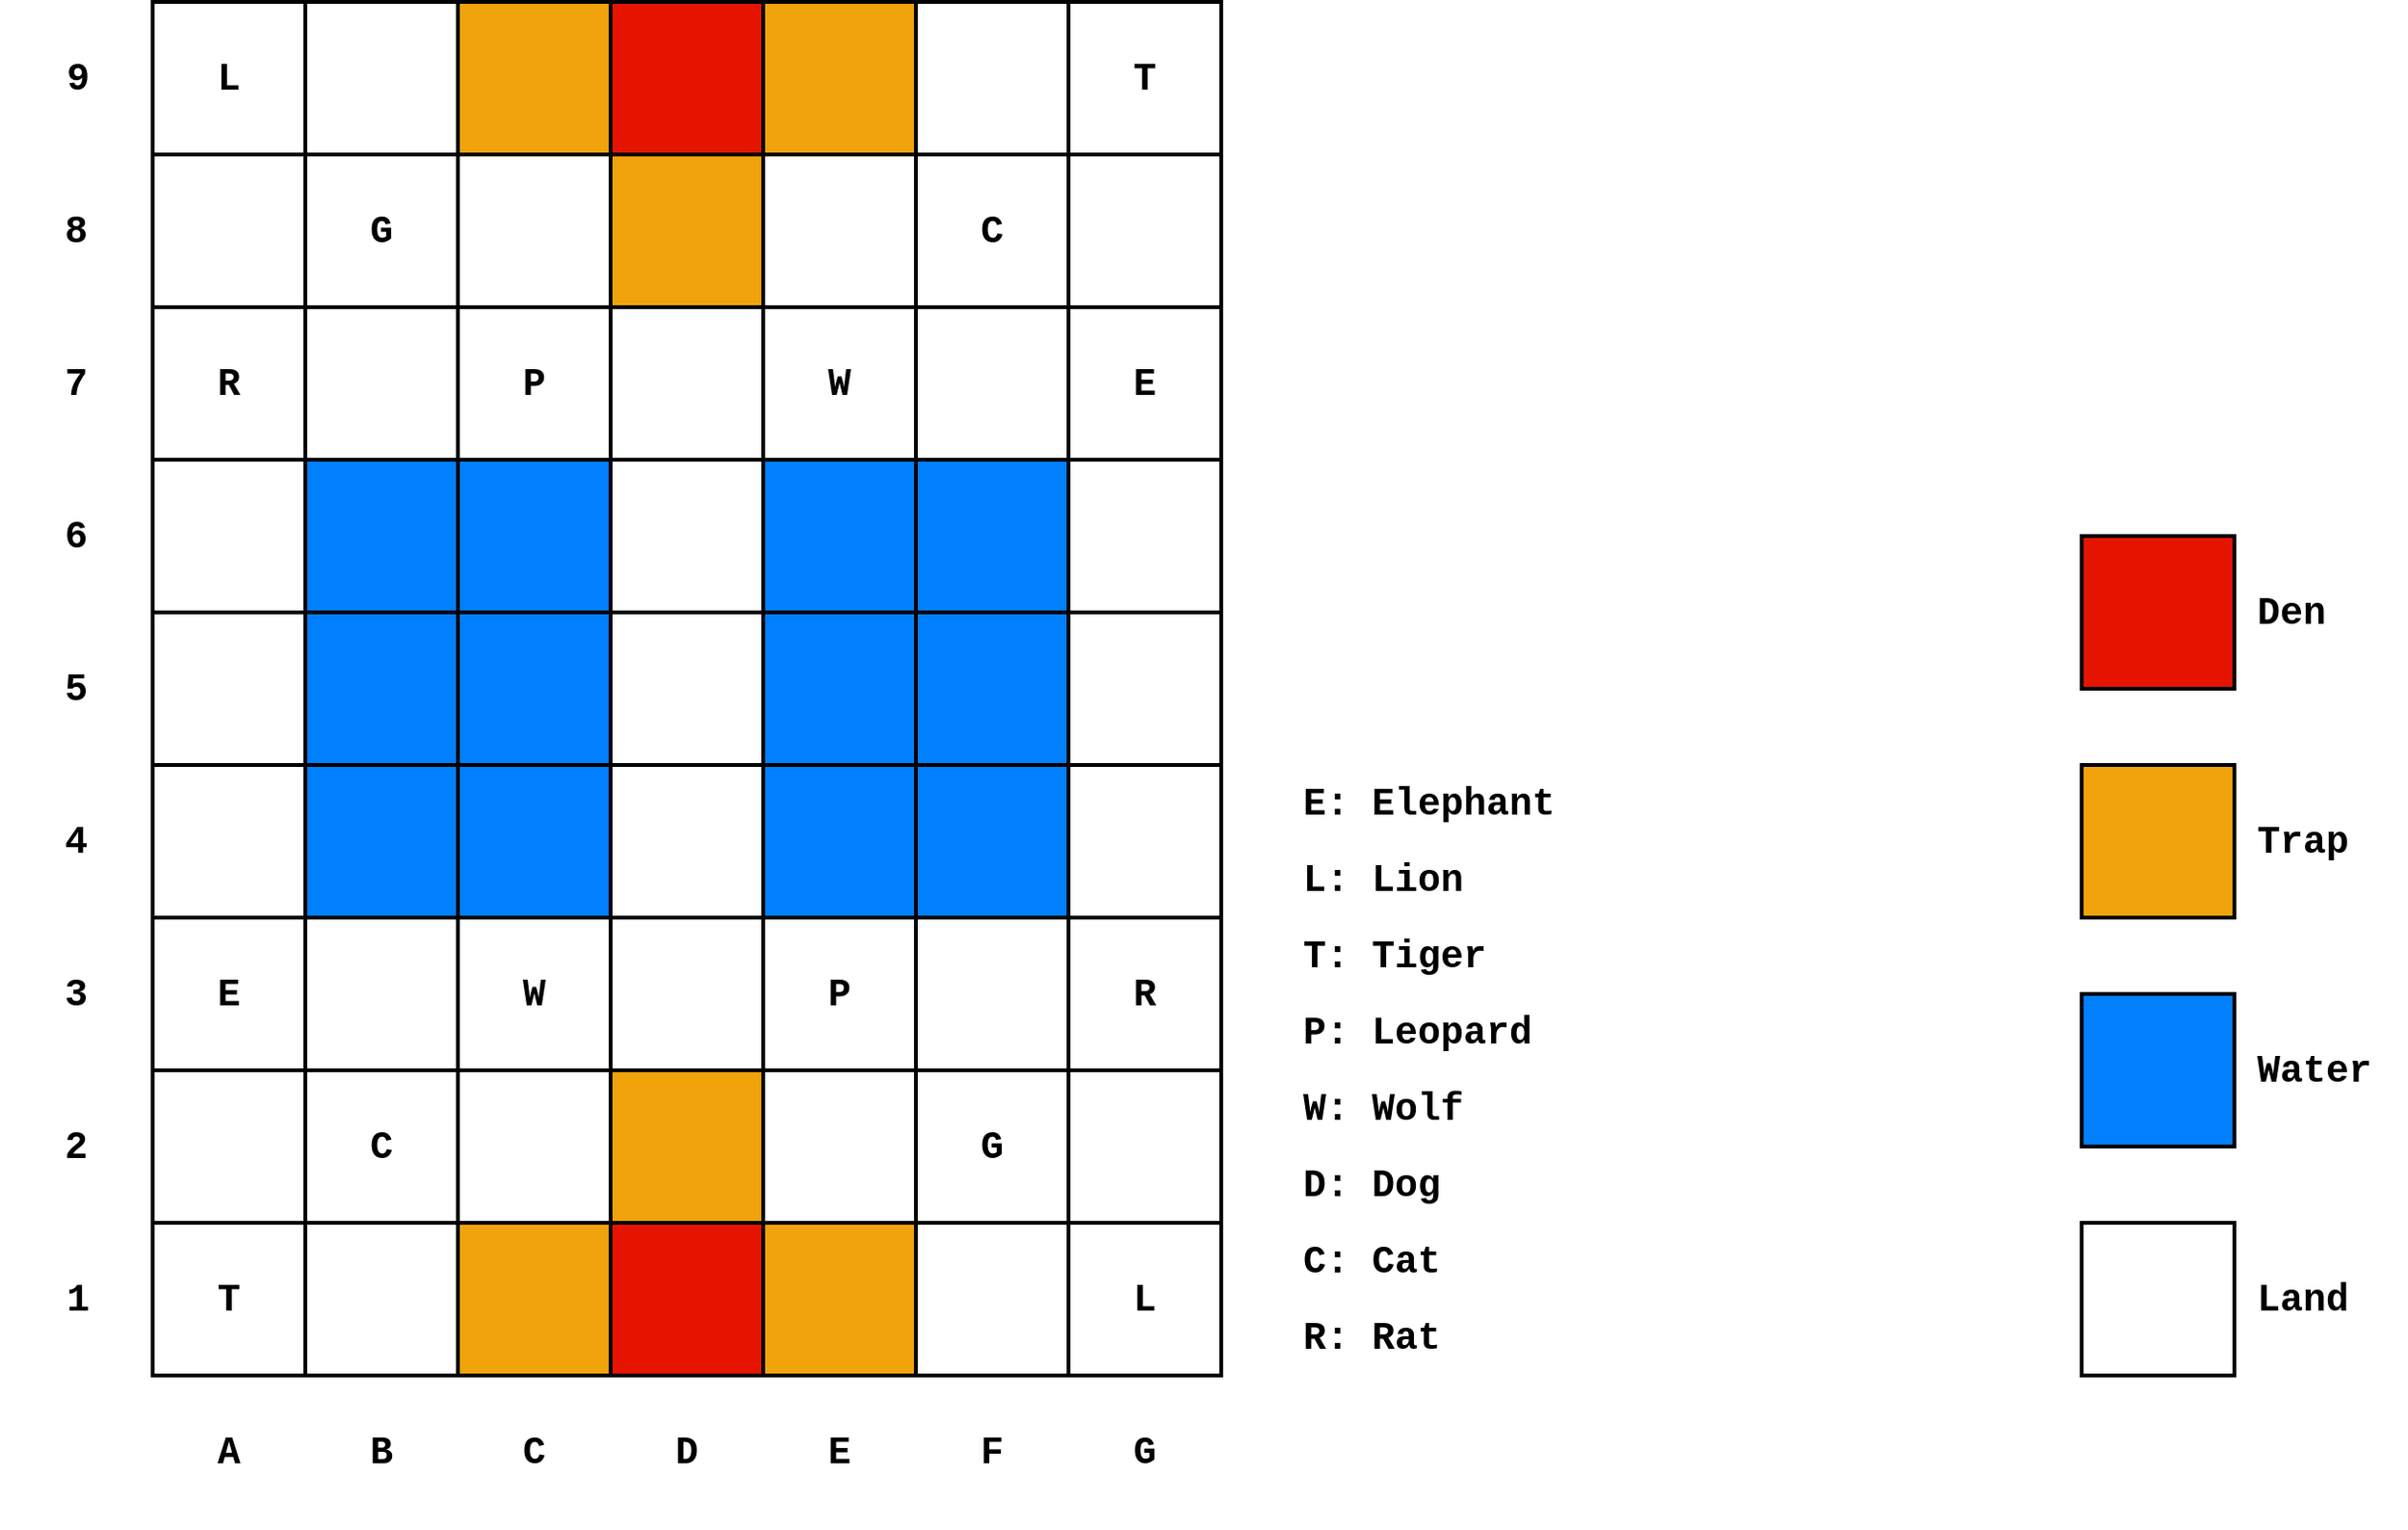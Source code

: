 <mxfile>
    <diagram id="78_1PcfHM3q_1J_BaUjy" name="Page-1">
        <mxGraphModel dx="1586" dy="831" grid="0" gridSize="10" guides="1" tooltips="1" connect="1" arrows="1" fold="1" page="0" pageScale="1" pageWidth="827" pageHeight="1169" math="0" shadow="0">
            <root>
                <mxCell id="0"/>
                <mxCell id="1" parent="0"/>
                <mxCell id="65" value="" style="group;fontFamily=Courier New;fontSize=20;fontStyle=1" vertex="1" connectable="0" parent="1">
                    <mxGeometry x="79" y="80" width="560" height="720" as="geometry"/>
                </mxCell>
                <mxCell id="2" value="L" style="whiteSpace=wrap;html=1;aspect=fixed;strokeWidth=2;fontFamily=Courier New;fontSize=20;fontStyle=1" vertex="1" parent="65">
                    <mxGeometry width="80" height="80" as="geometry"/>
                </mxCell>
                <mxCell id="3" value="" style="whiteSpace=wrap;html=1;aspect=fixed;strokeWidth=2;fontFamily=Courier New;fontSize=20;fontStyle=1" vertex="1" parent="65">
                    <mxGeometry x="80" width="80" height="80" as="geometry"/>
                </mxCell>
                <mxCell id="4" value="" style="whiteSpace=wrap;html=1;aspect=fixed;strokeWidth=2;fillColor=#F0A30A;fontFamily=Courier New;fontSize=20;fontStyle=1" vertex="1" parent="65">
                    <mxGeometry x="160" width="80" height="80" as="geometry"/>
                </mxCell>
                <mxCell id="5" value="" style="whiteSpace=wrap;html=1;aspect=fixed;strokeWidth=2;fillColor=#e51400;fontColor=#ffffff;strokeColor=#000000;fontFamily=Courier New;fontSize=20;fontStyle=1" vertex="1" parent="65">
                    <mxGeometry x="240" width="80" height="80" as="geometry"/>
                </mxCell>
                <mxCell id="6" value="" style="whiteSpace=wrap;html=1;aspect=fixed;strokeWidth=2;fillColor=#F0A30A;fontFamily=Courier New;fontSize=20;fontStyle=1" vertex="1" parent="65">
                    <mxGeometry x="320" width="80" height="80" as="geometry"/>
                </mxCell>
                <mxCell id="7" value="" style="whiteSpace=wrap;html=1;aspect=fixed;strokeWidth=2;fontFamily=Courier New;fontSize=20;fontStyle=1" vertex="1" parent="65">
                    <mxGeometry x="400" width="80" height="80" as="geometry"/>
                </mxCell>
                <mxCell id="8" value="T" style="whiteSpace=wrap;html=1;aspect=fixed;strokeWidth=2;fontFamily=Courier New;fontSize=20;fontStyle=1" vertex="1" parent="65">
                    <mxGeometry x="480" width="80" height="80" as="geometry"/>
                </mxCell>
                <mxCell id="9" value="" style="whiteSpace=wrap;html=1;aspect=fixed;strokeWidth=2;fontFamily=Courier New;fontSize=20;fontStyle=1" vertex="1" parent="65">
                    <mxGeometry y="80" width="80" height="80" as="geometry"/>
                </mxCell>
                <mxCell id="10" value="G" style="whiteSpace=wrap;html=1;aspect=fixed;strokeWidth=2;fontFamily=Courier New;fontSize=20;fontStyle=1" vertex="1" parent="65">
                    <mxGeometry x="80" y="80" width="80" height="80" as="geometry"/>
                </mxCell>
                <mxCell id="11" value="" style="whiteSpace=wrap;html=1;aspect=fixed;strokeWidth=2;fontFamily=Courier New;fontSize=20;fontStyle=1" vertex="1" parent="65">
                    <mxGeometry x="160" y="80" width="80" height="80" as="geometry"/>
                </mxCell>
                <mxCell id="12" value="" style="whiteSpace=wrap;html=1;aspect=fixed;strokeWidth=2;fillColor=#F0A30A;fontFamily=Courier New;fontSize=20;fontStyle=1" vertex="1" parent="65">
                    <mxGeometry x="240" y="80" width="80" height="80" as="geometry"/>
                </mxCell>
                <mxCell id="13" value="" style="whiteSpace=wrap;html=1;aspect=fixed;strokeWidth=2;fontFamily=Courier New;fontSize=20;fontStyle=1" vertex="1" parent="65">
                    <mxGeometry x="320" y="80" width="80" height="80" as="geometry"/>
                </mxCell>
                <mxCell id="14" value="C" style="whiteSpace=wrap;html=1;aspect=fixed;strokeWidth=2;fontFamily=Courier New;fontSize=20;fontStyle=1" vertex="1" parent="65">
                    <mxGeometry x="400" y="80" width="80" height="80" as="geometry"/>
                </mxCell>
                <mxCell id="15" value="" style="whiteSpace=wrap;html=1;aspect=fixed;strokeWidth=2;fontFamily=Courier New;fontSize=20;fontStyle=1" vertex="1" parent="65">
                    <mxGeometry x="480" y="80" width="80" height="80" as="geometry"/>
                </mxCell>
                <mxCell id="16" value="R" style="whiteSpace=wrap;html=1;aspect=fixed;strokeWidth=2;fontFamily=Courier New;fontSize=20;fontStyle=1" vertex="1" parent="65">
                    <mxGeometry y="160" width="80" height="80" as="geometry"/>
                </mxCell>
                <mxCell id="17" value="" style="whiteSpace=wrap;html=1;aspect=fixed;strokeWidth=2;fontFamily=Courier New;fontSize=20;fontStyle=1" vertex="1" parent="65">
                    <mxGeometry x="80" y="160" width="80" height="80" as="geometry"/>
                </mxCell>
                <mxCell id="18" value="P" style="whiteSpace=wrap;html=1;aspect=fixed;strokeWidth=2;fontFamily=Courier New;fontSize=20;fontStyle=1" vertex="1" parent="65">
                    <mxGeometry x="160" y="160" width="80" height="80" as="geometry"/>
                </mxCell>
                <mxCell id="19" value="" style="whiteSpace=wrap;html=1;aspect=fixed;strokeWidth=2;fontFamily=Courier New;fontSize=20;fontStyle=1" vertex="1" parent="65">
                    <mxGeometry x="240" y="160" width="80" height="80" as="geometry"/>
                </mxCell>
                <mxCell id="20" value="W" style="whiteSpace=wrap;html=1;aspect=fixed;strokeWidth=2;fontFamily=Courier New;fontSize=20;fontStyle=1" vertex="1" parent="65">
                    <mxGeometry x="320" y="160" width="80" height="80" as="geometry"/>
                </mxCell>
                <mxCell id="21" value="" style="whiteSpace=wrap;html=1;aspect=fixed;strokeWidth=2;fontFamily=Courier New;fontSize=20;fontStyle=1" vertex="1" parent="65">
                    <mxGeometry x="400" y="160" width="80" height="80" as="geometry"/>
                </mxCell>
                <mxCell id="22" value="E" style="whiteSpace=wrap;html=1;aspect=fixed;strokeWidth=2;fontFamily=Courier New;fontSize=20;fontStyle=1" vertex="1" parent="65">
                    <mxGeometry x="480" y="160" width="80" height="80" as="geometry"/>
                </mxCell>
                <mxCell id="23" value="" style="whiteSpace=wrap;html=1;aspect=fixed;strokeWidth=2;fontFamily=Courier New;fontSize=20;fontStyle=1" vertex="1" parent="65">
                    <mxGeometry y="240" width="80" height="80" as="geometry"/>
                </mxCell>
                <mxCell id="24" value="" style="whiteSpace=wrap;html=1;aspect=fixed;strokeWidth=2;fillColor=#007FFF;fontFamily=Courier New;fontSize=20;fontStyle=1" vertex="1" parent="65">
                    <mxGeometry x="80" y="240" width="80" height="80" as="geometry"/>
                </mxCell>
                <mxCell id="25" value="" style="whiteSpace=wrap;html=1;aspect=fixed;strokeWidth=2;fillColor=#007FFF;fontFamily=Courier New;fontSize=20;fontStyle=1" vertex="1" parent="65">
                    <mxGeometry x="160" y="240" width="80" height="80" as="geometry"/>
                </mxCell>
                <mxCell id="26" value="" style="whiteSpace=wrap;html=1;aspect=fixed;strokeWidth=2;fontFamily=Courier New;fontSize=20;fontStyle=1" vertex="1" parent="65">
                    <mxGeometry x="240" y="240" width="80" height="80" as="geometry"/>
                </mxCell>
                <mxCell id="27" value="" style="whiteSpace=wrap;html=1;aspect=fixed;strokeWidth=2;fillColor=#007FFF;fontFamily=Courier New;fontSize=20;fontStyle=1" vertex="1" parent="65">
                    <mxGeometry x="320" y="240" width="80" height="80" as="geometry"/>
                </mxCell>
                <mxCell id="28" value="" style="whiteSpace=wrap;html=1;aspect=fixed;strokeWidth=2;fillColor=#007FFF;fontFamily=Courier New;fontSize=20;fontStyle=1" vertex="1" parent="65">
                    <mxGeometry x="400" y="240" width="80" height="80" as="geometry"/>
                </mxCell>
                <mxCell id="29" value="" style="whiteSpace=wrap;html=1;aspect=fixed;strokeWidth=2;fontFamily=Courier New;fontSize=20;fontStyle=1" vertex="1" parent="65">
                    <mxGeometry x="480" y="240" width="80" height="80" as="geometry"/>
                </mxCell>
                <mxCell id="30" value="" style="whiteSpace=wrap;html=1;aspect=fixed;strokeWidth=2;fontFamily=Courier New;fontSize=20;fontStyle=1" vertex="1" parent="65">
                    <mxGeometry y="320" width="80" height="80" as="geometry"/>
                </mxCell>
                <mxCell id="31" value="" style="whiteSpace=wrap;html=1;aspect=fixed;strokeWidth=2;fillColor=#007FFF;fontFamily=Courier New;fontSize=20;fontStyle=1" vertex="1" parent="65">
                    <mxGeometry x="80" y="320" width="80" height="80" as="geometry"/>
                </mxCell>
                <mxCell id="32" value="" style="whiteSpace=wrap;html=1;aspect=fixed;strokeWidth=2;fillColor=#007FFF;fontFamily=Courier New;fontSize=20;fontStyle=1" vertex="1" parent="65">
                    <mxGeometry x="160" y="320" width="80" height="80" as="geometry"/>
                </mxCell>
                <mxCell id="33" value="" style="whiteSpace=wrap;html=1;aspect=fixed;strokeWidth=2;fontFamily=Courier New;fontSize=20;fontStyle=1" vertex="1" parent="65">
                    <mxGeometry x="240" y="320" width="80" height="80" as="geometry"/>
                </mxCell>
                <mxCell id="34" value="" style="whiteSpace=wrap;html=1;aspect=fixed;strokeWidth=2;fillColor=#007FFF;fontFamily=Courier New;fontSize=20;fontStyle=1" vertex="1" parent="65">
                    <mxGeometry x="320" y="320" width="80" height="80" as="geometry"/>
                </mxCell>
                <mxCell id="35" value="" style="whiteSpace=wrap;html=1;aspect=fixed;strokeWidth=2;fillColor=#007FFF;fontFamily=Courier New;fontSize=20;fontStyle=1" vertex="1" parent="65">
                    <mxGeometry x="400" y="320" width="80" height="80" as="geometry"/>
                </mxCell>
                <mxCell id="36" value="" style="whiteSpace=wrap;html=1;aspect=fixed;strokeWidth=2;fontFamily=Courier New;fontSize=20;fontStyle=1" vertex="1" parent="65">
                    <mxGeometry x="480" y="320" width="80" height="80" as="geometry"/>
                </mxCell>
                <mxCell id="37" value="" style="whiteSpace=wrap;html=1;aspect=fixed;strokeWidth=2;fontFamily=Courier New;fontSize=20;fontStyle=1" vertex="1" parent="65">
                    <mxGeometry y="400" width="80" height="80" as="geometry"/>
                </mxCell>
                <mxCell id="38" value="" style="whiteSpace=wrap;html=1;aspect=fixed;strokeWidth=2;fillColor=#007FFF;fontFamily=Courier New;fontSize=20;fontStyle=1" vertex="1" parent="65">
                    <mxGeometry x="80" y="400" width="80" height="80" as="geometry"/>
                </mxCell>
                <mxCell id="39" value="" style="whiteSpace=wrap;html=1;aspect=fixed;strokeWidth=2;fillColor=#007FFF;fontFamily=Courier New;fontSize=20;fontStyle=1" vertex="1" parent="65">
                    <mxGeometry x="160" y="400" width="80" height="80" as="geometry"/>
                </mxCell>
                <mxCell id="40" value="" style="whiteSpace=wrap;html=1;aspect=fixed;strokeWidth=2;fontFamily=Courier New;fontSize=20;fontStyle=1" vertex="1" parent="65">
                    <mxGeometry x="240" y="400" width="80" height="80" as="geometry"/>
                </mxCell>
                <mxCell id="41" value="" style="whiteSpace=wrap;html=1;aspect=fixed;strokeWidth=2;fillColor=#007FFF;fontFamily=Courier New;fontSize=20;fontStyle=1" vertex="1" parent="65">
                    <mxGeometry x="320" y="400" width="80" height="80" as="geometry"/>
                </mxCell>
                <mxCell id="42" value="" style="whiteSpace=wrap;html=1;aspect=fixed;strokeWidth=2;fillColor=#007FFF;fontFamily=Courier New;fontSize=20;fontStyle=1" vertex="1" parent="65">
                    <mxGeometry x="400" y="400" width="80" height="80" as="geometry"/>
                </mxCell>
                <mxCell id="43" value="" style="whiteSpace=wrap;html=1;aspect=fixed;strokeWidth=2;fontFamily=Courier New;fontSize=20;fontStyle=1" vertex="1" parent="65">
                    <mxGeometry x="480" y="400" width="80" height="80" as="geometry"/>
                </mxCell>
                <mxCell id="44" value="E" style="whiteSpace=wrap;html=1;aspect=fixed;strokeWidth=2;fontFamily=Courier New;fontSize=20;fontStyle=1" vertex="1" parent="65">
                    <mxGeometry y="480" width="80" height="80" as="geometry"/>
                </mxCell>
                <mxCell id="45" value="" style="whiteSpace=wrap;html=1;aspect=fixed;strokeWidth=2;fontFamily=Courier New;fontSize=20;fontStyle=1" vertex="1" parent="65">
                    <mxGeometry x="80" y="480" width="80" height="80" as="geometry"/>
                </mxCell>
                <mxCell id="46" value="W" style="whiteSpace=wrap;html=1;aspect=fixed;strokeWidth=2;fontFamily=Courier New;fontSize=20;fontStyle=1" vertex="1" parent="65">
                    <mxGeometry x="160" y="480" width="80" height="80" as="geometry"/>
                </mxCell>
                <mxCell id="47" value="" style="whiteSpace=wrap;html=1;aspect=fixed;strokeWidth=2;fontFamily=Courier New;fontSize=20;fontStyle=1" vertex="1" parent="65">
                    <mxGeometry x="240" y="480" width="80" height="80" as="geometry"/>
                </mxCell>
                <mxCell id="48" value="P" style="whiteSpace=wrap;html=1;aspect=fixed;strokeWidth=2;fontFamily=Courier New;fontSize=20;fontStyle=1" vertex="1" parent="65">
                    <mxGeometry x="320" y="480" width="80" height="80" as="geometry"/>
                </mxCell>
                <mxCell id="49" value="" style="whiteSpace=wrap;html=1;aspect=fixed;strokeWidth=2;fontFamily=Courier New;fontSize=20;fontStyle=1" vertex="1" parent="65">
                    <mxGeometry x="400" y="480" width="80" height="80" as="geometry"/>
                </mxCell>
                <mxCell id="50" value="R" style="whiteSpace=wrap;html=1;aspect=fixed;strokeWidth=2;fontFamily=Courier New;fontSize=20;fontStyle=1" vertex="1" parent="65">
                    <mxGeometry x="480" y="480" width="80" height="80" as="geometry"/>
                </mxCell>
                <mxCell id="51" value="" style="whiteSpace=wrap;html=1;aspect=fixed;strokeWidth=2;fontFamily=Courier New;fontSize=20;fontStyle=1" vertex="1" parent="65">
                    <mxGeometry y="560" width="80" height="80" as="geometry"/>
                </mxCell>
                <mxCell id="52" value="C" style="whiteSpace=wrap;html=1;aspect=fixed;strokeWidth=2;fontFamily=Courier New;fontSize=20;fontStyle=1" vertex="1" parent="65">
                    <mxGeometry x="80" y="560" width="80" height="80" as="geometry"/>
                </mxCell>
                <mxCell id="53" value="" style="whiteSpace=wrap;html=1;aspect=fixed;strokeWidth=2;fontFamily=Courier New;fontSize=20;fontStyle=1" vertex="1" parent="65">
                    <mxGeometry x="160" y="560" width="80" height="80" as="geometry"/>
                </mxCell>
                <mxCell id="54" value="" style="whiteSpace=wrap;html=1;aspect=fixed;strokeWidth=2;fillColor=#F0A30A;fontColor=#000000;strokeColor=#000000;fontFamily=Courier New;fontSize=20;fontStyle=1" vertex="1" parent="65">
                    <mxGeometry x="240" y="560" width="80" height="80" as="geometry"/>
                </mxCell>
                <mxCell id="55" value="" style="whiteSpace=wrap;html=1;aspect=fixed;strokeWidth=2;fontFamily=Courier New;fontSize=20;fontStyle=1" vertex="1" parent="65">
                    <mxGeometry x="320" y="560" width="80" height="80" as="geometry"/>
                </mxCell>
                <mxCell id="56" value="G" style="whiteSpace=wrap;html=1;aspect=fixed;strokeWidth=2;fontFamily=Courier New;fontSize=20;fontStyle=1" vertex="1" parent="65">
                    <mxGeometry x="400" y="560" width="80" height="80" as="geometry"/>
                </mxCell>
                <mxCell id="57" value="" style="whiteSpace=wrap;html=1;aspect=fixed;strokeWidth=2;fontFamily=Courier New;fontSize=20;fontStyle=1" vertex="1" parent="65">
                    <mxGeometry x="480" y="560" width="80" height="80" as="geometry"/>
                </mxCell>
                <mxCell id="58" value="&lt;font style=&quot;font-size: 20px;&quot;&gt;&lt;span style=&quot;font-size: 20px&quot;&gt;T&lt;/span&gt;&lt;/font&gt;" style="whiteSpace=wrap;html=1;aspect=fixed;strokeWidth=2;fontFamily=Courier New;fontSize=20;fontStyle=1" vertex="1" parent="65">
                    <mxGeometry y="640" width="80" height="80" as="geometry"/>
                </mxCell>
                <mxCell id="59" value="" style="whiteSpace=wrap;html=1;aspect=fixed;strokeWidth=2;fontFamily=Courier New;fontSize=20;fontStyle=1" vertex="1" parent="65">
                    <mxGeometry x="80" y="640" width="80" height="80" as="geometry"/>
                </mxCell>
                <mxCell id="60" value="" style="whiteSpace=wrap;html=1;aspect=fixed;strokeWidth=2;fillColor=#f0a30a;fontColor=#000000;strokeColor=#000000;fontFamily=Courier New;fontSize=20;fontStyle=1" vertex="1" parent="65">
                    <mxGeometry x="160" y="640" width="80" height="80" as="geometry"/>
                </mxCell>
                <mxCell id="61" value="" style="whiteSpace=wrap;html=1;aspect=fixed;strokeWidth=2;fillColor=#e51400;fontColor=#ffffff;strokeColor=#000000;fontFamily=Courier New;fontSize=20;fontStyle=1" vertex="1" parent="65">
                    <mxGeometry x="240" y="640" width="80" height="80" as="geometry"/>
                </mxCell>
                <mxCell id="62" value="" style="whiteSpace=wrap;html=1;aspect=fixed;strokeWidth=2;fillColor=#f0a30a;fontColor=#000000;strokeColor=#000000;fontFamily=Courier New;fontSize=20;fontStyle=1" vertex="1" parent="65">
                    <mxGeometry x="320" y="640" width="80" height="80" as="geometry"/>
                </mxCell>
                <mxCell id="63" value="" style="whiteSpace=wrap;html=1;aspect=fixed;strokeWidth=2;fontFamily=Courier New;fontSize=20;fontStyle=1" vertex="1" parent="65">
                    <mxGeometry x="400" y="640" width="80" height="80" as="geometry"/>
                </mxCell>
                <mxCell id="64" value="L" style="whiteSpace=wrap;html=1;aspect=fixed;strokeWidth=2;fontFamily=Courier New;fontSize=20;fontStyle=1" vertex="1" parent="65">
                    <mxGeometry x="480" y="640" width="80" height="80" as="geometry"/>
                </mxCell>
                <mxCell id="66" value="&lt;font style=&quot;font-size: 20px&quot;&gt;&lt;b&gt;9&lt;/b&gt;&lt;/font&gt;" style="text;html=1;strokeColor=none;fillColor=none;align=center;verticalAlign=middle;whiteSpace=wrap;rounded=0;fontFamily=Courier New;" vertex="1" parent="1">
                    <mxGeometry y="80" width="80" height="80" as="geometry"/>
                </mxCell>
                <mxCell id="70" value="&lt;font style=&quot;font-size: 20px&quot;&gt;&lt;b&gt;8&lt;/b&gt;&lt;/font&gt;" style="text;html=1;strokeColor=none;fillColor=none;align=center;verticalAlign=middle;whiteSpace=wrap;rounded=0;fontFamily=Courier New;" vertex="1" parent="1">
                    <mxGeometry x="-1" y="160" width="80" height="80" as="geometry"/>
                </mxCell>
                <mxCell id="71" value="&lt;font style=&quot;font-size: 20px&quot;&gt;&lt;b&gt;7&lt;/b&gt;&lt;/font&gt;" style="text;html=1;strokeColor=none;fillColor=none;align=center;verticalAlign=middle;whiteSpace=wrap;rounded=0;fontFamily=Courier New;" vertex="1" parent="1">
                    <mxGeometry x="-1" y="240" width="80" height="80" as="geometry"/>
                </mxCell>
                <mxCell id="72" value="&lt;font style=&quot;font-size: 20px&quot;&gt;&lt;b&gt;6&lt;/b&gt;&lt;/font&gt;" style="text;html=1;strokeColor=none;fillColor=none;align=center;verticalAlign=middle;whiteSpace=wrap;rounded=0;fontFamily=Courier New;" vertex="1" parent="1">
                    <mxGeometry x="-1" y="320" width="80" height="80" as="geometry"/>
                </mxCell>
                <mxCell id="73" value="&lt;font style=&quot;font-size: 20px&quot;&gt;&lt;b&gt;5&lt;/b&gt;&lt;/font&gt;" style="text;html=1;strokeColor=none;fillColor=none;align=center;verticalAlign=middle;whiteSpace=wrap;rounded=0;fontFamily=Courier New;" vertex="1" parent="1">
                    <mxGeometry x="-1" y="400" width="80" height="80" as="geometry"/>
                </mxCell>
                <mxCell id="74" value="&lt;font style=&quot;font-size: 20px&quot;&gt;&lt;b&gt;4&lt;/b&gt;&lt;/font&gt;" style="text;html=1;strokeColor=none;fillColor=none;align=center;verticalAlign=middle;whiteSpace=wrap;rounded=0;fontFamily=Courier New;" vertex="1" parent="1">
                    <mxGeometry x="-1" y="480" width="80" height="80" as="geometry"/>
                </mxCell>
                <mxCell id="75" value="&lt;font style=&quot;font-size: 20px&quot;&gt;&lt;b&gt;3&lt;/b&gt;&lt;/font&gt;" style="text;html=1;strokeColor=none;fillColor=none;align=center;verticalAlign=middle;whiteSpace=wrap;rounded=0;fontFamily=Courier New;" vertex="1" parent="1">
                    <mxGeometry x="-1" y="560" width="80" height="80" as="geometry"/>
                </mxCell>
                <mxCell id="76" value="&lt;font style=&quot;font-size: 20px&quot;&gt;&lt;b&gt;2&lt;/b&gt;&lt;/font&gt;" style="text;html=1;strokeColor=none;fillColor=none;align=center;verticalAlign=middle;whiteSpace=wrap;rounded=0;fontFamily=Courier New;" vertex="1" parent="1">
                    <mxGeometry x="-1" y="640" width="80" height="80" as="geometry"/>
                </mxCell>
                <mxCell id="77" value="&lt;font style=&quot;font-size: 20px&quot;&gt;&lt;b&gt;1&lt;/b&gt;&lt;/font&gt;" style="text;html=1;strokeColor=none;fillColor=none;align=center;verticalAlign=middle;whiteSpace=wrap;rounded=0;fontFamily=Courier New;" vertex="1" parent="1">
                    <mxGeometry y="720" width="80" height="80" as="geometry"/>
                </mxCell>
                <mxCell id="78" value="&lt;font style=&quot;font-size: 20px&quot;&gt;&lt;b&gt;A&lt;/b&gt;&lt;/font&gt;" style="text;html=1;strokeColor=none;fillColor=none;align=center;verticalAlign=middle;whiteSpace=wrap;rounded=0;fontFamily=Courier New;" vertex="1" parent="1">
                    <mxGeometry x="79" y="800" width="80" height="80" as="geometry"/>
                </mxCell>
                <mxCell id="79" value="&lt;font style=&quot;font-size: 20px&quot;&gt;&lt;b&gt;B&lt;/b&gt;&lt;/font&gt;" style="text;html=1;strokeColor=none;fillColor=none;align=center;verticalAlign=middle;whiteSpace=wrap;rounded=0;fontFamily=Courier New;" vertex="1" parent="1">
                    <mxGeometry x="159" y="800" width="80" height="80" as="geometry"/>
                </mxCell>
                <mxCell id="80" value="&lt;font style=&quot;font-size: 20px&quot;&gt;&lt;b&gt;C&lt;/b&gt;&lt;/font&gt;" style="text;html=1;strokeColor=none;fillColor=none;align=center;verticalAlign=middle;whiteSpace=wrap;rounded=0;fontFamily=Courier New;" vertex="1" parent="1">
                    <mxGeometry x="239" y="800" width="80" height="80" as="geometry"/>
                </mxCell>
                <mxCell id="81" value="&lt;font style=&quot;font-size: 20px&quot;&gt;&lt;b&gt;D&lt;/b&gt;&lt;/font&gt;" style="text;html=1;strokeColor=none;fillColor=none;align=center;verticalAlign=middle;whiteSpace=wrap;rounded=0;fontFamily=Courier New;" vertex="1" parent="1">
                    <mxGeometry x="319" y="800" width="80" height="80" as="geometry"/>
                </mxCell>
                <mxCell id="82" value="&lt;font style=&quot;font-size: 20px&quot;&gt;&lt;b&gt;E&lt;/b&gt;&lt;/font&gt;" style="text;html=1;strokeColor=none;fillColor=none;align=center;verticalAlign=middle;whiteSpace=wrap;rounded=0;fontFamily=Courier New;" vertex="1" parent="1">
                    <mxGeometry x="399" y="800" width="80" height="80" as="geometry"/>
                </mxCell>
                <mxCell id="83" value="&lt;font style=&quot;font-size: 20px&quot;&gt;&lt;b&gt;F&lt;/b&gt;&lt;/font&gt;" style="text;html=1;strokeColor=none;fillColor=none;align=center;verticalAlign=middle;whiteSpace=wrap;rounded=0;fontFamily=Courier New;" vertex="1" parent="1">
                    <mxGeometry x="479" y="800" width="80" height="80" as="geometry"/>
                </mxCell>
                <mxCell id="84" value="&lt;font style=&quot;font-size: 20px&quot;&gt;&lt;b&gt;G&lt;/b&gt;&lt;/font&gt;" style="text;html=1;strokeColor=none;fillColor=none;align=center;verticalAlign=middle;whiteSpace=wrap;rounded=0;fontFamily=Courier New;" vertex="1" parent="1">
                    <mxGeometry x="559" y="800" width="80" height="80" as="geometry"/>
                </mxCell>
                <mxCell id="85" value="" style="whiteSpace=wrap;html=1;aspect=fixed;strokeWidth=2;fillColor=#e51400;fontColor=#ffffff;strokeColor=#000000;fontFamily=Courier New;align=left;" vertex="1" parent="1">
                    <mxGeometry x="1090" y="360" width="80" height="80" as="geometry"/>
                </mxCell>
                <mxCell id="88" value="" style="whiteSpace=wrap;html=1;aspect=fixed;strokeWidth=2;fillColor=#f0a30a;fontColor=#000000;strokeColor=#000000;fontFamily=Courier New;align=left;" vertex="1" parent="1">
                    <mxGeometry x="1090" y="480" width="80" height="80" as="geometry"/>
                </mxCell>
                <mxCell id="95" value="" style="whiteSpace=wrap;html=1;aspect=fixed;strokeWidth=2;fillColor=#007FFF;fontFamily=Courier New;align=left;" vertex="1" parent="1">
                    <mxGeometry x="1090" y="600" width="80" height="80" as="geometry"/>
                </mxCell>
                <mxCell id="96" value="&lt;font style=&quot;font-size: 20px&quot;&gt;&lt;b&gt;Den&lt;/b&gt;&lt;/font&gt;" style="text;html=1;strokeColor=none;fillColor=none;align=left;verticalAlign=middle;whiteSpace=wrap;rounded=0;fontFamily=Courier New;" vertex="1" parent="1">
                    <mxGeometry x="1180" y="360" width="80" height="80" as="geometry"/>
                </mxCell>
                <mxCell id="97" value="&lt;font style=&quot;font-size: 20px&quot;&gt;&lt;b&gt;Trap&lt;/b&gt;&lt;/font&gt;" style="text;html=1;strokeColor=none;fillColor=none;align=left;verticalAlign=middle;whiteSpace=wrap;rounded=0;fontFamily=Courier New;" vertex="1" parent="1">
                    <mxGeometry x="1180" y="480" width="80" height="80" as="geometry"/>
                </mxCell>
                <mxCell id="98" value="&lt;font style=&quot;font-size: 20px&quot;&gt;&lt;b&gt;Water&lt;/b&gt;&lt;/font&gt;" style="text;html=1;strokeColor=none;fillColor=none;align=left;verticalAlign=middle;whiteSpace=wrap;rounded=0;fontFamily=Courier New;" vertex="1" parent="1">
                    <mxGeometry x="1180" y="600" width="80" height="80" as="geometry"/>
                </mxCell>
                <mxCell id="99" value="" style="whiteSpace=wrap;html=1;aspect=fixed;strokeWidth=2;fontFamily=Courier New;align=left;" vertex="1" parent="1">
                    <mxGeometry x="1090" y="720" width="80" height="80" as="geometry"/>
                </mxCell>
                <mxCell id="100" value="&lt;font style=&quot;font-size: 20px&quot;&gt;&lt;b&gt;Land&lt;/b&gt;&lt;/font&gt;" style="text;html=1;strokeColor=none;fillColor=none;align=left;verticalAlign=middle;whiteSpace=wrap;rounded=0;fontFamily=Courier New;" vertex="1" parent="1">
                    <mxGeometry x="1180" y="720" width="80" height="80" as="geometry"/>
                </mxCell>
                <mxCell id="101" value="&lt;font style=&quot;font-size: 20px&quot;&gt;&lt;b&gt;E: Elephant&lt;/b&gt;&lt;/font&gt;" style="text;html=1;strokeColor=none;fillColor=none;align=left;verticalAlign=middle;whiteSpace=wrap;rounded=0;fontFamily=Courier New;" vertex="1" parent="1">
                    <mxGeometry x="680" y="480" width="140" height="40" as="geometry"/>
                </mxCell>
                <mxCell id="102" value="&lt;font style=&quot;font-size: 20px&quot;&gt;&lt;b&gt;L: Lion&lt;/b&gt;&lt;/font&gt;" style="text;html=1;strokeColor=none;fillColor=none;align=left;verticalAlign=middle;whiteSpace=wrap;rounded=0;fontFamily=Courier New;" vertex="1" parent="1">
                    <mxGeometry x="680" y="520" width="140" height="40" as="geometry"/>
                </mxCell>
                <mxCell id="103" value="&lt;font style=&quot;font-size: 20px&quot;&gt;&lt;b&gt;T: Tiger&lt;/b&gt;&lt;/font&gt;&lt;span style=&quot;color: rgba(0 , 0 , 0 , 0) ; font-family: monospace ; font-size: 0px&quot;&gt;%3CmxGraphModel%3E%3Croot%3E%3CmxCell%20id%3D%220%22%2F%3E%3CmxCell%20id%3D%221%22%20parent%3D%220%22%2F%3E%3CmxCell%20id%3D%222%22%20value%3D%22%26lt%3Bfont%20style%3D%26quot%3Bfont-size%3A%2020px%26quot%3B%26gt%3B%26lt%3Bb%26gt%3BL%3A%20Lion%26lt%3B%2Fb%26gt%3B%26lt%3B%2Ffont%26gt%3B%22%20style%3D%22text%3Bhtml%3D1%3BstrokeColor%3Dnone%3BfillColor%3Dnone%3Balign%3Dleft%3BverticalAlign%3Dmiddle%3BwhiteSpace%3Dwrap%3Brounded%3D0%3BfontFamily%3DCourier%20New%3B%22%20vertex%3D%221%22%20parent%3D%221%22%3E%3CmxGeometry%20x%3D%22880%22%20y%3D%22400%22%20width%3D%22140%22%20height%3D%2240%22%20as%3D%22geometry%22%2F%3E%3C%2FmxCell%3E%3C%2Froot%3E%3C%2FmxGraphModel%3E&lt;/span&gt;" style="text;html=1;strokeColor=none;fillColor=none;align=left;verticalAlign=middle;whiteSpace=wrap;rounded=0;fontFamily=Courier New;" vertex="1" parent="1">
                    <mxGeometry x="680" y="560" width="140" height="40" as="geometry"/>
                </mxCell>
                <mxCell id="104" value="&lt;font style=&quot;font-size: 20px&quot;&gt;&lt;b&gt;P: Leopard&lt;/b&gt;&lt;/font&gt;" style="text;html=1;strokeColor=none;fillColor=none;align=left;verticalAlign=middle;whiteSpace=wrap;rounded=0;fontFamily=Courier New;" vertex="1" parent="1">
                    <mxGeometry x="680" y="600" width="140" height="40" as="geometry"/>
                </mxCell>
                <mxCell id="105" value="&lt;font style=&quot;font-size: 20px&quot;&gt;&lt;b&gt;W: Wolf&lt;/b&gt;&lt;/font&gt;" style="text;html=1;strokeColor=none;fillColor=none;align=left;verticalAlign=middle;whiteSpace=wrap;rounded=0;fontFamily=Courier New;" vertex="1" parent="1">
                    <mxGeometry x="680" y="640" width="140" height="40" as="geometry"/>
                </mxCell>
                <mxCell id="106" value="&lt;font style=&quot;font-size: 20px&quot;&gt;&lt;b&gt;D: Dog&lt;/b&gt;&lt;/font&gt;" style="text;html=1;strokeColor=none;fillColor=none;align=left;verticalAlign=middle;whiteSpace=wrap;rounded=0;fontFamily=Courier New;" vertex="1" parent="1">
                    <mxGeometry x="680" y="680" width="140" height="40" as="geometry"/>
                </mxCell>
                <mxCell id="107" value="&lt;font style=&quot;font-size: 20px&quot;&gt;&lt;b&gt;C: Cat&lt;/b&gt;&lt;/font&gt;" style="text;html=1;strokeColor=none;fillColor=none;align=left;verticalAlign=middle;whiteSpace=wrap;rounded=0;fontFamily=Courier New;" vertex="1" parent="1">
                    <mxGeometry x="680" y="720" width="140" height="40" as="geometry"/>
                </mxCell>
                <mxCell id="108" value="&lt;font style=&quot;font-size: 20px&quot;&gt;&lt;b&gt;R: Rat&lt;/b&gt;&lt;/font&gt;" style="text;html=1;strokeColor=none;fillColor=none;align=left;verticalAlign=middle;whiteSpace=wrap;rounded=0;fontFamily=Courier New;" vertex="1" parent="1">
                    <mxGeometry x="680" y="760" width="140" height="40" as="geometry"/>
                </mxCell>
            </root>
        </mxGraphModel>
    </diagram>
</mxfile>